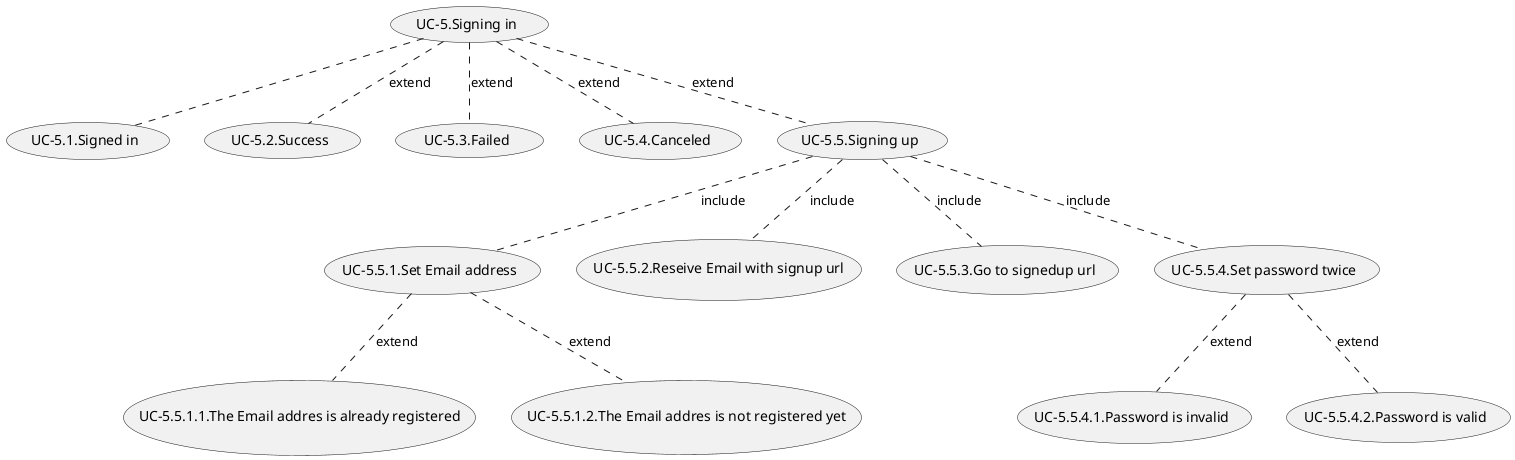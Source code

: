 @startuml

(UC-5.Signing in) .. (UC-5.1.Signed in)
(UC-5.Signing in) .. (UC-5.2.Success) : extend
(UC-5.Signing in) .. (UC-5.3.Failed) : extend
(UC-5.Signing in) .. (UC-5.4.Canceled) : extend

(UC-5.Signing in) .. (UC-5.5.Signing up) : extend
(UC-5.5.Signing up) .. (UC-5.5.1.Set Email address) : include
(UC-5.5.Signing up) .. (UC-5.5.2.Reseive Email with signup url) : include
(UC-5.5.Signing up) .. (UC-5.5.3.Go to signedup url) : include
(UC-5.5.Signing up) .. (UC-5.5.4.Set password twice) : include

(UC-5.5.1.Set Email address) .. (UC-5.5.1.1.The Email addres is already registered) : extend
(UC-5.5.1.Set Email address) .. (UC-5.5.1.2.The Email addres is not registered yet) : extend

(UC-5.5.4.Set password twice) .. (UC-5.5.4.1.Password is invalid) : extend
(UC-5.5.4.Set password twice) .. (UC-5.5.4.2.Password is valid) : extend

@enduml
